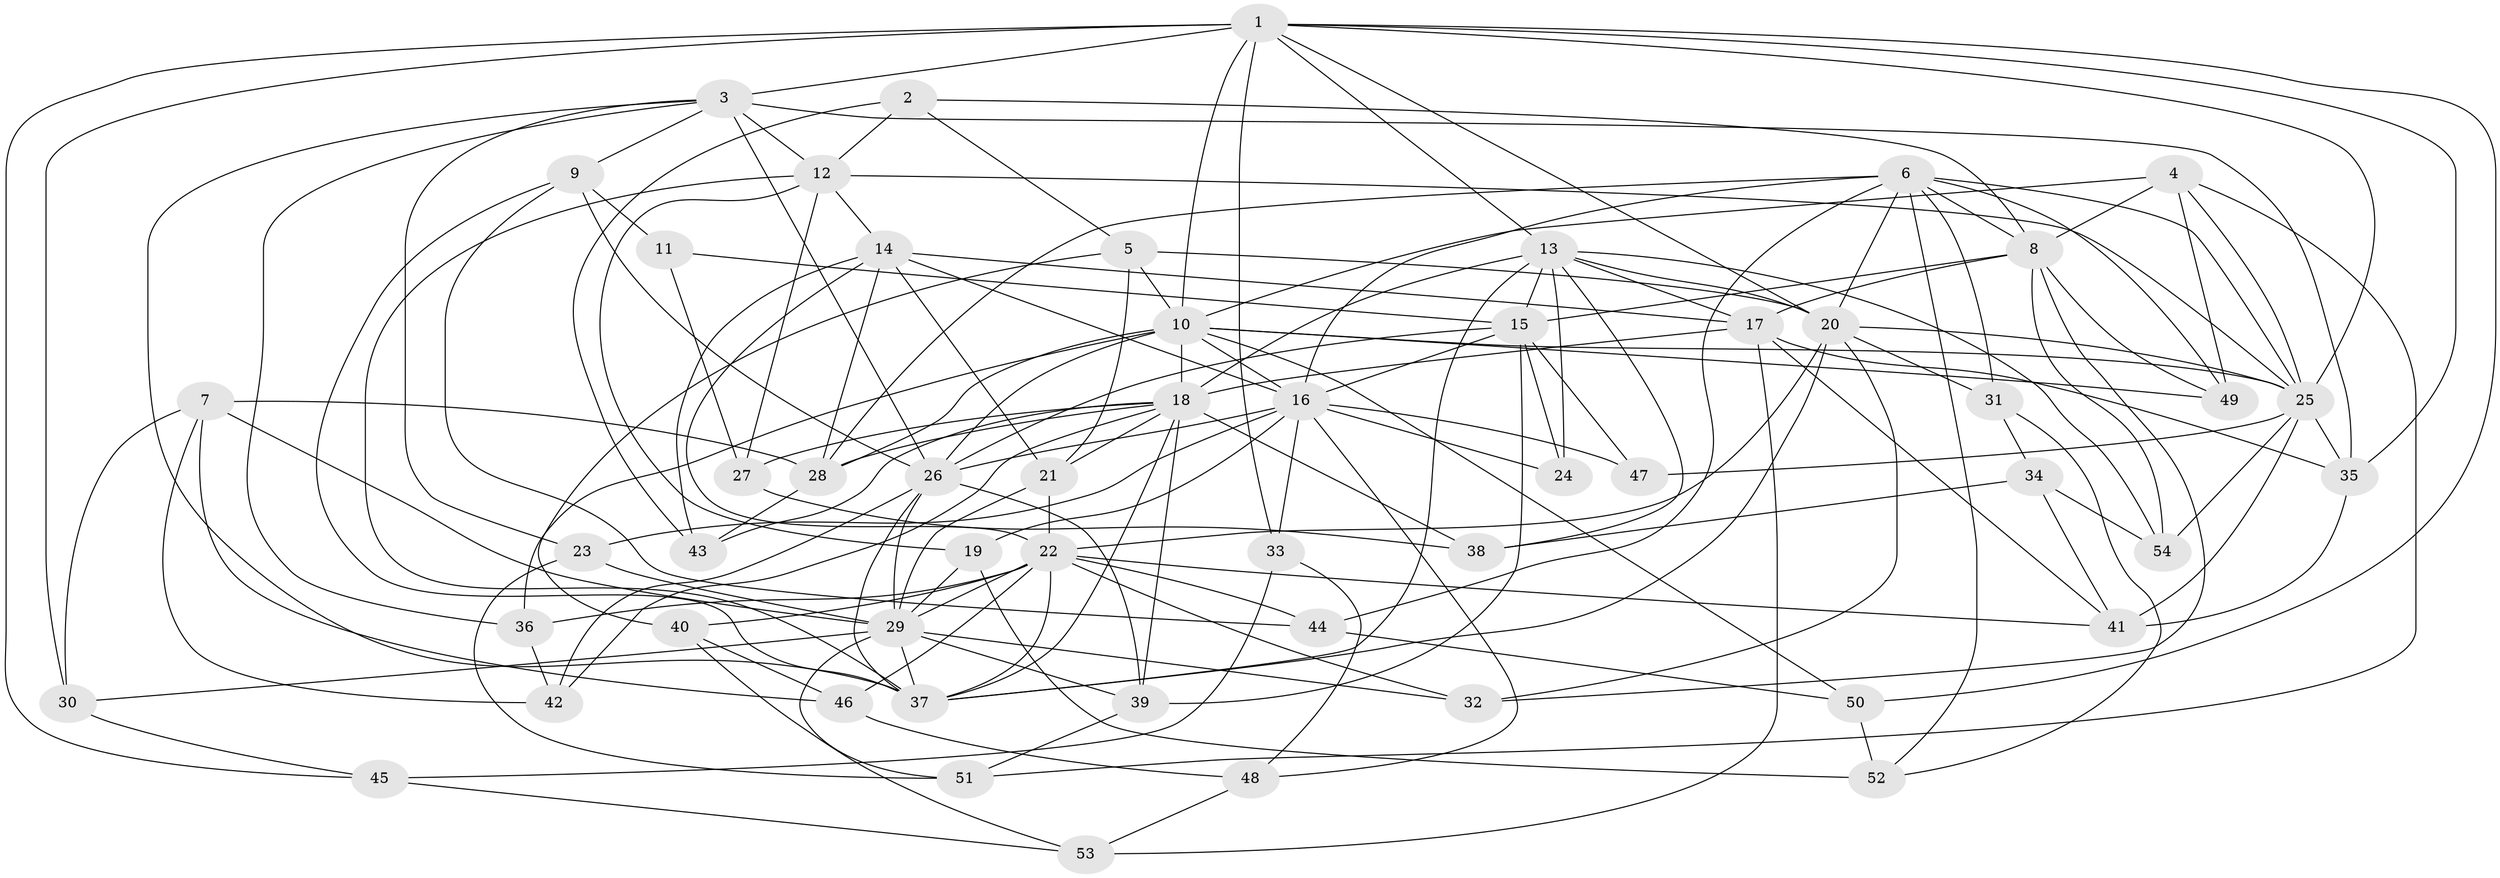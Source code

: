 // original degree distribution, {4: 1.0}
// Generated by graph-tools (version 1.1) at 2025/53/03/04/25 22:53:34]
// undirected, 54 vertices, 158 edges
graph export_dot {
  node [color=gray90,style=filled];
  1;
  2;
  3;
  4;
  5;
  6;
  7;
  8;
  9;
  10;
  11;
  12;
  13;
  14;
  15;
  16;
  17;
  18;
  19;
  20;
  21;
  22;
  23;
  24;
  25;
  26;
  27;
  28;
  29;
  30;
  31;
  32;
  33;
  34;
  35;
  36;
  37;
  38;
  39;
  40;
  41;
  42;
  43;
  44;
  45;
  46;
  47;
  48;
  49;
  50;
  51;
  52;
  53;
  54;
  1 -- 3 [weight=1.0];
  1 -- 10 [weight=1.0];
  1 -- 13 [weight=1.0];
  1 -- 20 [weight=1.0];
  1 -- 25 [weight=1.0];
  1 -- 30 [weight=1.0];
  1 -- 33 [weight=1.0];
  1 -- 35 [weight=1.0];
  1 -- 45 [weight=1.0];
  1 -- 50 [weight=1.0];
  2 -- 5 [weight=1.0];
  2 -- 8 [weight=1.0];
  2 -- 12 [weight=1.0];
  2 -- 43 [weight=1.0];
  3 -- 9 [weight=2.0];
  3 -- 12 [weight=2.0];
  3 -- 23 [weight=1.0];
  3 -- 26 [weight=3.0];
  3 -- 35 [weight=1.0];
  3 -- 36 [weight=1.0];
  3 -- 37 [weight=1.0];
  4 -- 8 [weight=2.0];
  4 -- 10 [weight=1.0];
  4 -- 25 [weight=1.0];
  4 -- 49 [weight=1.0];
  4 -- 51 [weight=1.0];
  5 -- 10 [weight=1.0];
  5 -- 20 [weight=2.0];
  5 -- 21 [weight=1.0];
  5 -- 40 [weight=1.0];
  6 -- 8 [weight=1.0];
  6 -- 16 [weight=1.0];
  6 -- 20 [weight=1.0];
  6 -- 25 [weight=1.0];
  6 -- 28 [weight=2.0];
  6 -- 31 [weight=1.0];
  6 -- 44 [weight=1.0];
  6 -- 49 [weight=1.0];
  6 -- 52 [weight=1.0];
  7 -- 28 [weight=1.0];
  7 -- 29 [weight=2.0];
  7 -- 30 [weight=1.0];
  7 -- 42 [weight=1.0];
  7 -- 46 [weight=1.0];
  8 -- 15 [weight=2.0];
  8 -- 17 [weight=1.0];
  8 -- 32 [weight=1.0];
  8 -- 49 [weight=1.0];
  8 -- 54 [weight=1.0];
  9 -- 11 [weight=1.0];
  9 -- 26 [weight=1.0];
  9 -- 37 [weight=1.0];
  9 -- 44 [weight=1.0];
  10 -- 16 [weight=1.0];
  10 -- 18 [weight=1.0];
  10 -- 25 [weight=1.0];
  10 -- 26 [weight=1.0];
  10 -- 28 [weight=2.0];
  10 -- 36 [weight=1.0];
  10 -- 49 [weight=1.0];
  10 -- 50 [weight=1.0];
  11 -- 15 [weight=2.0];
  11 -- 27 [weight=1.0];
  12 -- 14 [weight=1.0];
  12 -- 19 [weight=1.0];
  12 -- 25 [weight=1.0];
  12 -- 27 [weight=1.0];
  12 -- 37 [weight=1.0];
  13 -- 15 [weight=2.0];
  13 -- 17 [weight=1.0];
  13 -- 18 [weight=1.0];
  13 -- 20 [weight=2.0];
  13 -- 24 [weight=1.0];
  13 -- 37 [weight=2.0];
  13 -- 38 [weight=1.0];
  13 -- 54 [weight=1.0];
  14 -- 16 [weight=1.0];
  14 -- 17 [weight=4.0];
  14 -- 21 [weight=2.0];
  14 -- 22 [weight=1.0];
  14 -- 28 [weight=2.0];
  14 -- 43 [weight=1.0];
  15 -- 16 [weight=1.0];
  15 -- 24 [weight=2.0];
  15 -- 26 [weight=1.0];
  15 -- 39 [weight=1.0];
  15 -- 47 [weight=1.0];
  16 -- 19 [weight=1.0];
  16 -- 23 [weight=1.0];
  16 -- 24 [weight=1.0];
  16 -- 26 [weight=1.0];
  16 -- 33 [weight=1.0];
  16 -- 47 [weight=2.0];
  16 -- 48 [weight=1.0];
  17 -- 18 [weight=1.0];
  17 -- 35 [weight=1.0];
  17 -- 41 [weight=1.0];
  17 -- 53 [weight=1.0];
  18 -- 21 [weight=1.0];
  18 -- 27 [weight=1.0];
  18 -- 28 [weight=2.0];
  18 -- 37 [weight=1.0];
  18 -- 38 [weight=1.0];
  18 -- 39 [weight=1.0];
  18 -- 42 [weight=1.0];
  18 -- 43 [weight=1.0];
  19 -- 29 [weight=1.0];
  19 -- 52 [weight=1.0];
  20 -- 22 [weight=2.0];
  20 -- 25 [weight=1.0];
  20 -- 31 [weight=1.0];
  20 -- 32 [weight=1.0];
  20 -- 37 [weight=1.0];
  21 -- 22 [weight=1.0];
  21 -- 29 [weight=1.0];
  22 -- 29 [weight=1.0];
  22 -- 32 [weight=1.0];
  22 -- 36 [weight=1.0];
  22 -- 37 [weight=1.0];
  22 -- 40 [weight=1.0];
  22 -- 41 [weight=1.0];
  22 -- 44 [weight=1.0];
  22 -- 46 [weight=1.0];
  23 -- 29 [weight=1.0];
  23 -- 51 [weight=1.0];
  25 -- 35 [weight=2.0];
  25 -- 41 [weight=2.0];
  25 -- 47 [weight=1.0];
  25 -- 54 [weight=1.0];
  26 -- 29 [weight=1.0];
  26 -- 37 [weight=1.0];
  26 -- 39 [weight=2.0];
  26 -- 42 [weight=1.0];
  27 -- 38 [weight=1.0];
  28 -- 43 [weight=1.0];
  29 -- 30 [weight=1.0];
  29 -- 32 [weight=1.0];
  29 -- 37 [weight=1.0];
  29 -- 39 [weight=1.0];
  29 -- 51 [weight=1.0];
  30 -- 45 [weight=1.0];
  31 -- 34 [weight=1.0];
  31 -- 52 [weight=1.0];
  33 -- 45 [weight=1.0];
  33 -- 48 [weight=1.0];
  34 -- 38 [weight=1.0];
  34 -- 41 [weight=1.0];
  34 -- 54 [weight=1.0];
  35 -- 41 [weight=1.0];
  36 -- 42 [weight=1.0];
  39 -- 51 [weight=1.0];
  40 -- 46 [weight=1.0];
  40 -- 53 [weight=1.0];
  44 -- 50 [weight=1.0];
  45 -- 53 [weight=1.0];
  46 -- 48 [weight=1.0];
  48 -- 53 [weight=1.0];
  50 -- 52 [weight=1.0];
}
